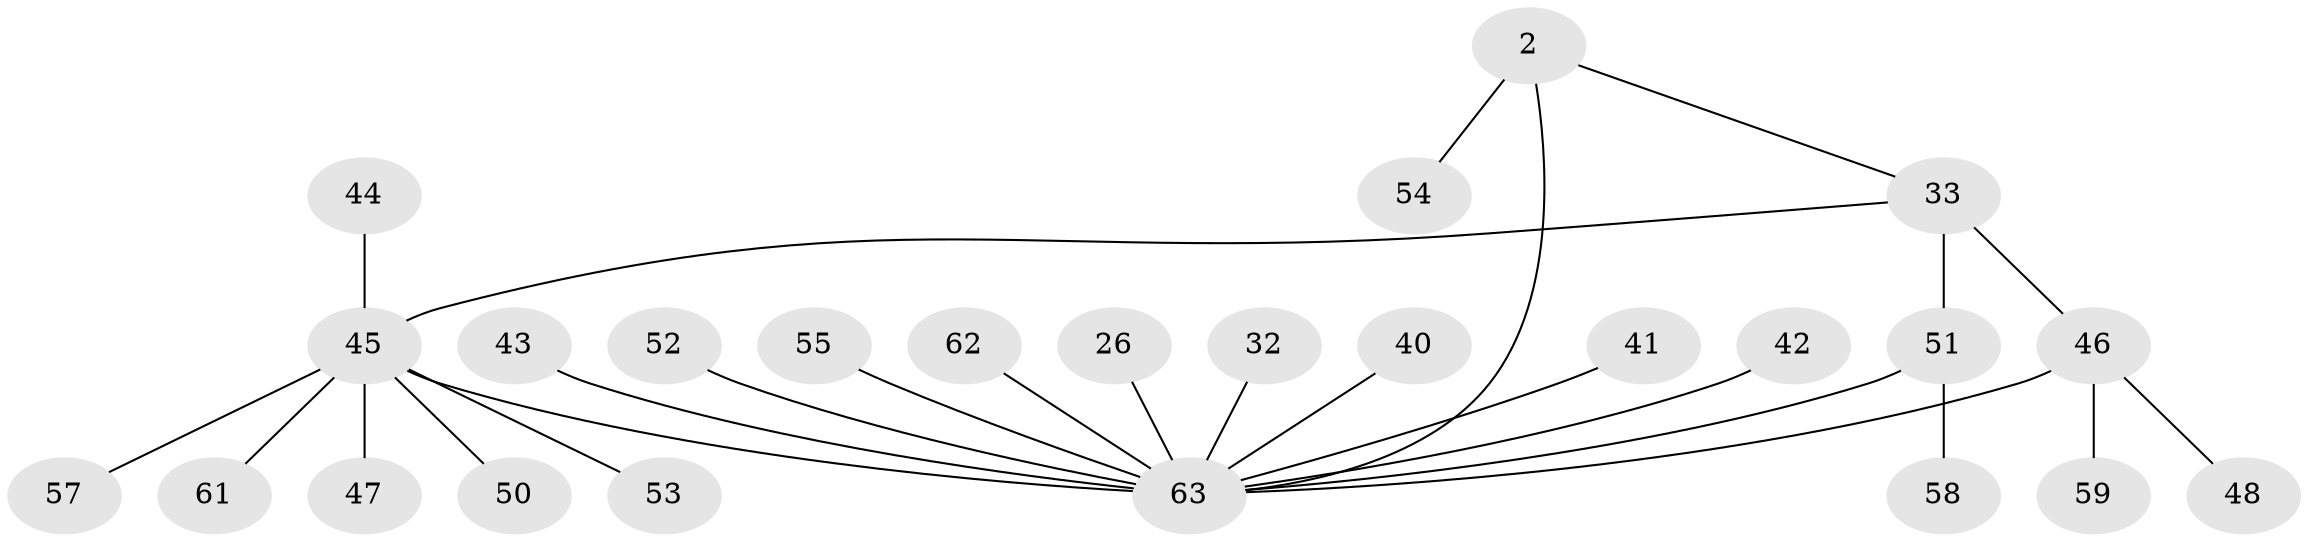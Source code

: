 // original degree distribution, {3: 0.12698412698412698, 5: 0.09523809523809523, 10: 0.047619047619047616, 11: 0.015873015873015872, 6: 0.015873015873015872, 2: 0.1746031746031746, 1: 0.5238095238095238}
// Generated by graph-tools (version 1.1) at 2025/58/03/04/25 21:58:39]
// undirected, 25 vertices, 27 edges
graph export_dot {
graph [start="1"]
  node [color=gray90,style=filled];
  2 [super="+1"];
  26;
  32;
  33 [super="+15"];
  40;
  41 [super="+27"];
  42;
  43;
  44;
  45 [super="+12+5+24"];
  46 [super="+14+18+22+23"];
  47 [super="+17"];
  48;
  50 [super="+29+38"];
  51 [super="+9+19+36"];
  52;
  53 [super="+49"];
  54 [super="+35"];
  55 [super="+30"];
  57 [super="+37"];
  58;
  59;
  61;
  62 [super="+25"];
  63 [super="+60+3+20+31+39+56+7"];
  2 -- 54;
  2 -- 63 [weight=4];
  2 -- 33;
  26 -- 63;
  32 -- 63;
  33 -- 51;
  33 -- 45;
  33 -- 46 [weight=2];
  40 -- 63;
  41 -- 63;
  42 -- 63;
  43 -- 63;
  44 -- 45;
  45 -- 50;
  45 -- 61;
  45 -- 57;
  45 -- 53;
  45 -- 63 [weight=5];
  45 -- 47;
  46 -- 48;
  46 -- 59;
  46 -- 63 [weight=2];
  51 -- 58;
  51 -- 63 [weight=2];
  52 -- 63;
  55 -- 63 [weight=3];
  62 -- 63;
}
